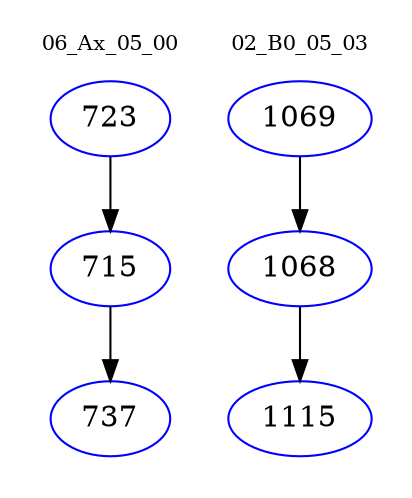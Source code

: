 digraph{
subgraph cluster_0 {
color = white
label = "06_Ax_05_00";
fontsize=10;
T0_723 [label="723", color="blue"]
T0_723 -> T0_715 [color="black"]
T0_715 [label="715", color="blue"]
T0_715 -> T0_737 [color="black"]
T0_737 [label="737", color="blue"]
}
subgraph cluster_1 {
color = white
label = "02_B0_05_03";
fontsize=10;
T1_1069 [label="1069", color="blue"]
T1_1069 -> T1_1068 [color="black"]
T1_1068 [label="1068", color="blue"]
T1_1068 -> T1_1115 [color="black"]
T1_1115 [label="1115", color="blue"]
}
}
